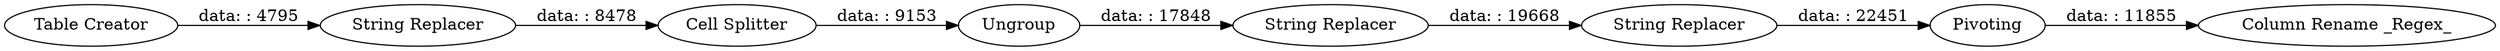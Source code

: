 digraph {
	"3462886521477517289_3" [label="String Replacer"]
	"3462886521477517289_1" [label="Table Creator"]
	"3462886521477517289_2" [label="Cell Splitter"]
	"3462886521477517289_12" [label="Column Rename _Regex_"]
	"3462886521477517289_9" [label="String Replacer"]
	"3462886521477517289_6" [label=Ungroup]
	"3462886521477517289_11" [label=Pivoting]
	"3462886521477517289_8" [label="String Replacer"]
	"3462886521477517289_2" -> "3462886521477517289_6" [label="data: : 9153"]
	"3462886521477517289_3" -> "3462886521477517289_2" [label="data: : 8478"]
	"3462886521477517289_1" -> "3462886521477517289_3" [label="data: : 4795"]
	"3462886521477517289_11" -> "3462886521477517289_12" [label="data: : 11855"]
	"3462886521477517289_9" -> "3462886521477517289_11" [label="data: : 22451"]
	"3462886521477517289_6" -> "3462886521477517289_8" [label="data: : 17848"]
	"3462886521477517289_8" -> "3462886521477517289_9" [label="data: : 19668"]
	rankdir=LR
}

